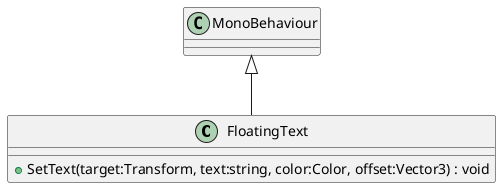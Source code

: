 @startuml
class FloatingText {
    + SetText(target:Transform, text:string, color:Color, offset:Vector3) : void
}
MonoBehaviour <|-- FloatingText
@enduml
